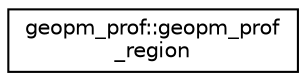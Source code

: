 digraph "Graphical Class Hierarchy"
{
 // LATEX_PDF_SIZE
  edge [fontname="Helvetica",fontsize="10",labelfontname="Helvetica",labelfontsize="10"];
  node [fontname="Helvetica",fontsize="10",shape=record];
  rankdir="LR";
  Node0 [label="geopm_prof::geopm_prof\l_region",height=0.2,width=0.4,color="black", fillcolor="white", style="filled",URL="$interfacegeopm__prof_1_1geopm__prof__region.html",tooltip="Fortran interface to geopm_prof_region  C function."];
}
